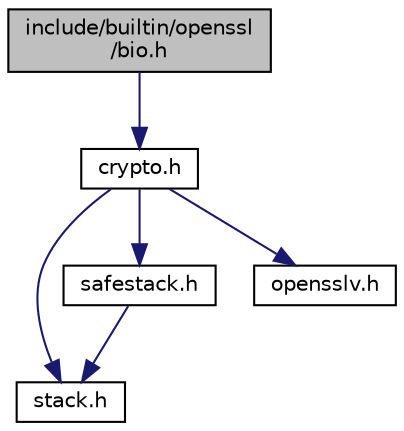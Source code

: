 digraph "include/builtin/openssl/bio.h"
{
 // LATEX_PDF_SIZE
  edge [fontname="Helvetica",fontsize="10",labelfontname="Helvetica",labelfontsize="10"];
  node [fontname="Helvetica",fontsize="10",shape=record];
  Node1 [label="include/builtin/openssl\l/bio.h",height=0.2,width=0.4,color="black", fillcolor="grey75", style="filled", fontcolor="black",tooltip=" "];
  Node1 -> Node2 [color="midnightblue",fontsize="10",style="solid",fontname="Helvetica"];
  Node2 [label="crypto.h",height=0.2,width=0.4,color="black", fillcolor="white", style="filled",URL="$crypto_8h.html",tooltip=" "];
  Node2 -> Node3 [color="midnightblue",fontsize="10",style="solid",fontname="Helvetica"];
  Node3 [label="stack.h",height=0.2,width=0.4,color="black", fillcolor="white", style="filled",URL="$stack_8h.html",tooltip=" "];
  Node2 -> Node4 [color="midnightblue",fontsize="10",style="solid",fontname="Helvetica"];
  Node4 [label="safestack.h",height=0.2,width=0.4,color="black", fillcolor="white", style="filled",URL="$safestack_8h.html",tooltip=" "];
  Node4 -> Node3 [color="midnightblue",fontsize="10",style="solid",fontname="Helvetica"];
  Node2 -> Node5 [color="midnightblue",fontsize="10",style="solid",fontname="Helvetica"];
  Node5 [label="opensslv.h",height=0.2,width=0.4,color="black", fillcolor="white", style="filled",URL="$opensslv_8h.html",tooltip=" "];
}
